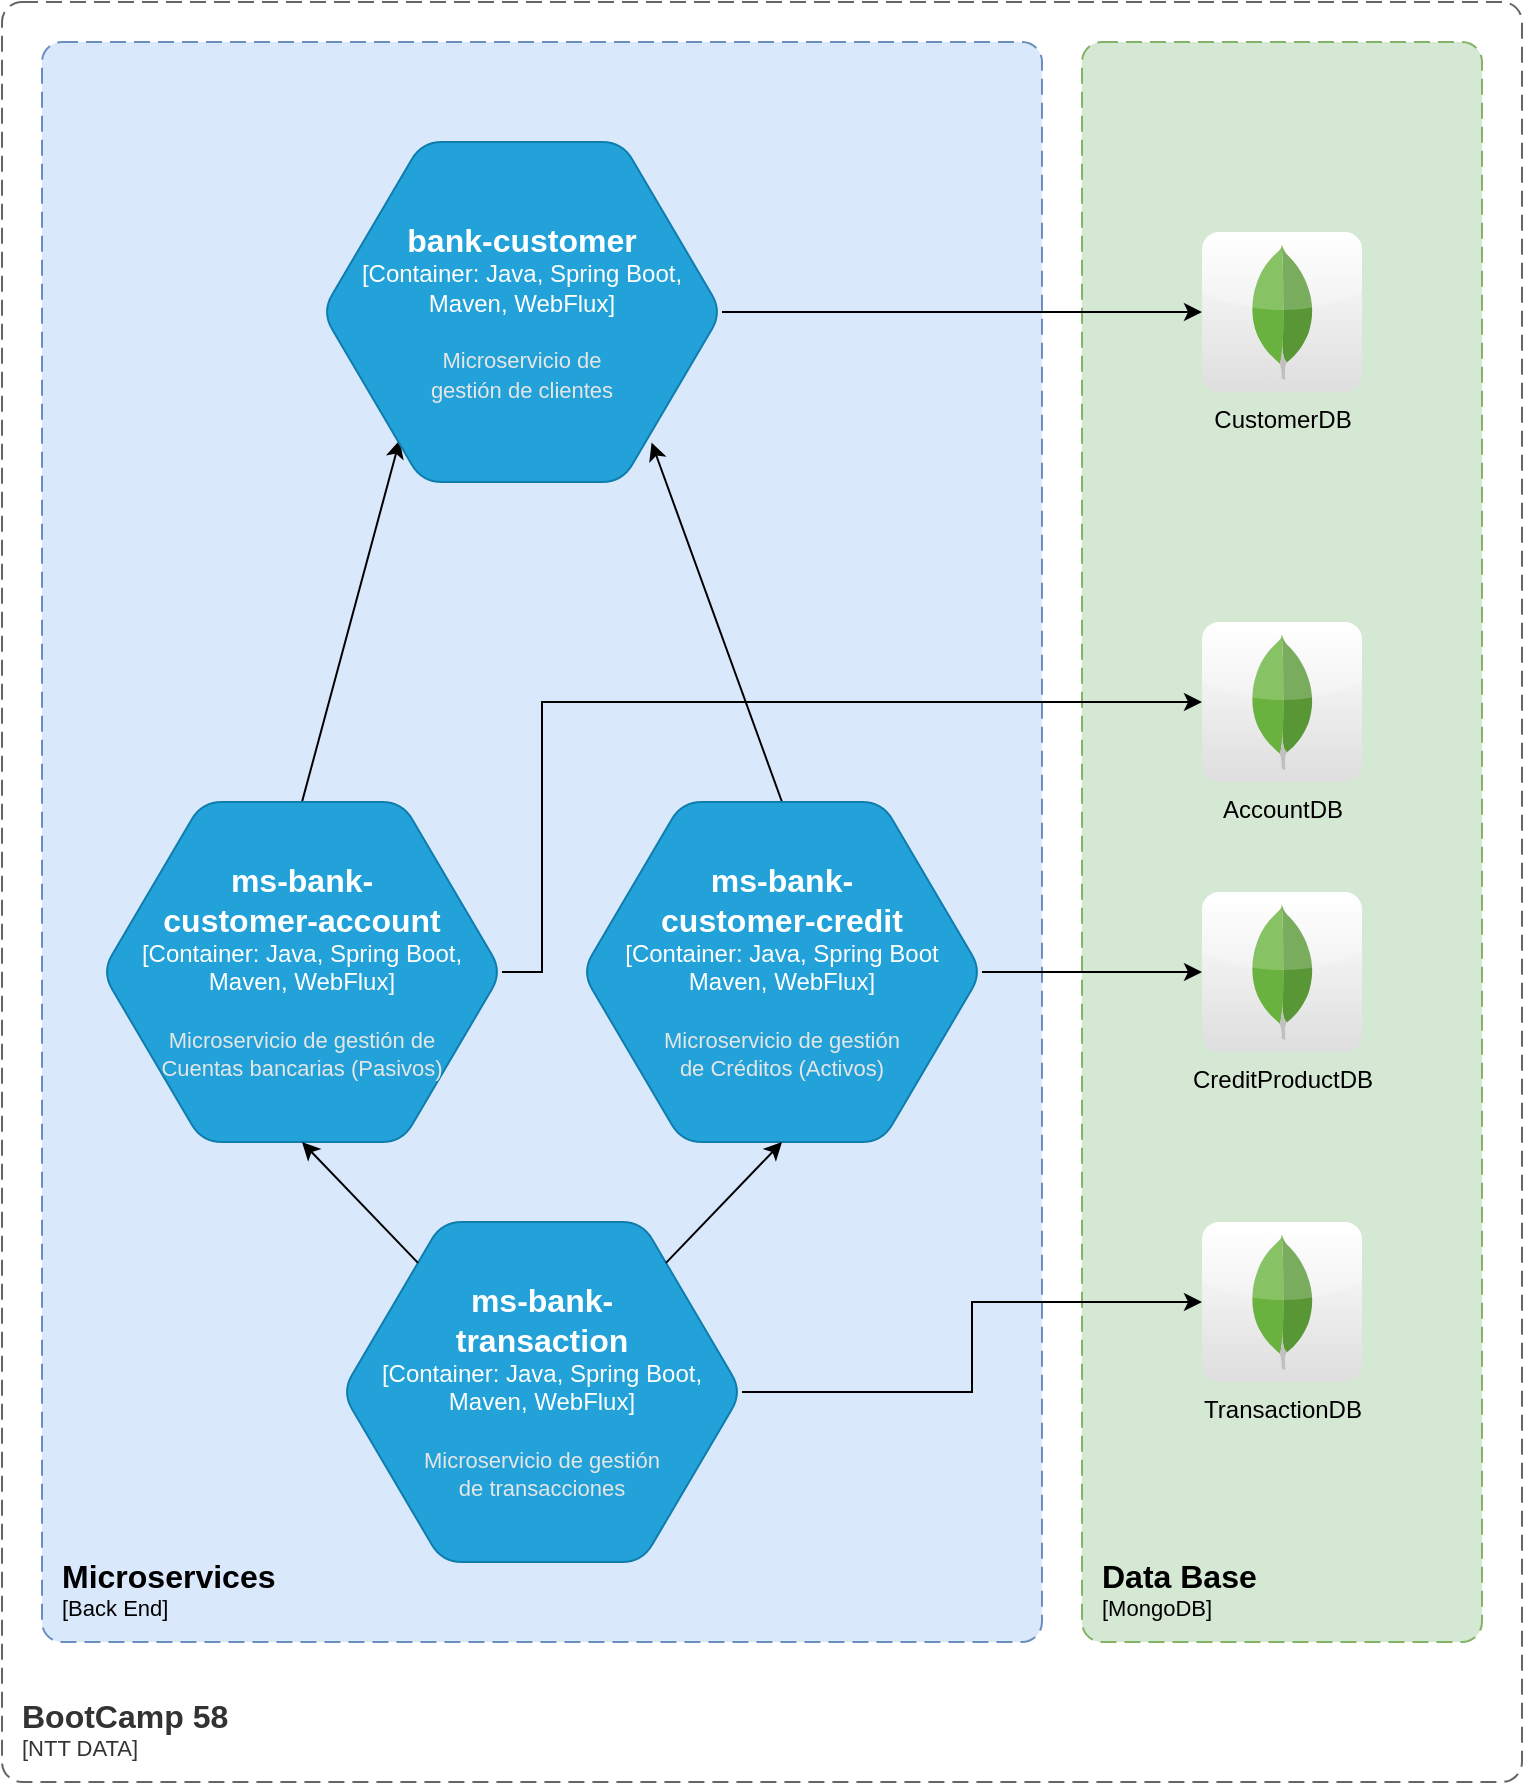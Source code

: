<mxfile version="25.0.3">
  <diagram name="Página-1" id="f47K9OkZjOzmM8VL_JPL">
    <mxGraphModel dx="1434" dy="752" grid="1" gridSize="10" guides="1" tooltips="1" connect="1" arrows="1" fold="1" page="1" pageScale="1" pageWidth="827" pageHeight="1169" math="0" shadow="0">
      <root>
        <mxCell id="0" />
        <mxCell id="1" parent="0" />
        <object placeholders="1" c4Name="Microservices " c4Type="ContainerScopeBoundary" c4Application="Back End" label="&lt;font style=&quot;font-size: 16px&quot;&gt;&lt;b&gt;&lt;div style=&quot;text-align: left&quot;&gt;%c4Name%&lt;/div&gt;&lt;/b&gt;&lt;/font&gt;&lt;div style=&quot;text-align: left&quot;&gt;[%c4Application%]&lt;/div&gt;" id="nO3HiCi1PGXCBBRZYHxR-1">
          <mxCell style="rounded=1;fontSize=11;whiteSpace=wrap;html=1;dashed=1;arcSize=20;fillColor=#dae8fc;strokeColor=#6c8ebf;labelBackgroundColor=none;align=left;verticalAlign=bottom;labelBorderColor=none;spacingTop=0;spacing=10;dashPattern=8 4;metaEdit=1;rotatable=0;perimeter=rectanglePerimeter;noLabel=0;labelPadding=0;allowArrows=0;connectable=0;expand=0;recursiveResize=0;editable=1;pointerEvents=0;absoluteArcSize=1;points=[[0.25,0,0],[0.5,0,0],[0.75,0,0],[1,0.25,0],[1,0.5,0],[1,0.75,0],[0.75,1,0],[0.5,1,0],[0.25,1,0],[0,0.75,0],[0,0.5,0],[0,0.25,0]];" parent="1" vertex="1">
            <mxGeometry x="60" y="130" width="500" height="800" as="geometry" />
          </mxCell>
        </object>
        <mxCell id="nO3HiCi1PGXCBBRZYHxR-17" style="rounded=0;orthogonalLoop=1;jettySize=auto;html=1;entryX=0.824;entryY=0.884;entryDx=0;entryDy=0;entryPerimeter=0;exitX=0.5;exitY=0;exitDx=0;exitDy=0;exitPerimeter=0;" parent="1" source="nO3HiCi1PGXCBBRZYHxR-4" target="nO3HiCi1PGXCBBRZYHxR-2" edge="1">
          <mxGeometry relative="1" as="geometry" />
        </mxCell>
        <object placeholders="1" c4Name="BootCamp 58" c4Type="SystemScopeBoundary" c4Application="NTT DATA" label="&lt;font style=&quot;font-size: 16px&quot;&gt;&lt;b&gt;&lt;div style=&quot;text-align: left&quot;&gt;%c4Name%&lt;/div&gt;&lt;/b&gt;&lt;/font&gt;&lt;div style=&quot;text-align: left&quot;&gt;[%c4Application%]&lt;/div&gt;" id="nO3HiCi1PGXCBBRZYHxR-5">
          <mxCell style="rounded=1;fontSize=11;whiteSpace=wrap;html=1;dashed=1;arcSize=20;fillColor=none;strokeColor=#666666;fontColor=#333333;labelBackgroundColor=none;align=left;verticalAlign=bottom;labelBorderColor=none;spacingTop=0;spacing=10;dashPattern=8 4;metaEdit=1;rotatable=0;perimeter=rectanglePerimeter;noLabel=0;labelPadding=0;allowArrows=0;connectable=0;expand=0;recursiveResize=0;editable=1;pointerEvents=0;absoluteArcSize=1;points=[[0.25,0,0],[0.5,0,0],[0.75,0,0],[1,0.25,0],[1,0.5,0],[1,0.75,0],[0.75,1,0],[0.5,1,0],[0.25,1,0],[0,0.75,0],[0,0.5,0],[0,0.25,0]];" parent="1" vertex="1">
            <mxGeometry x="40" y="110" width="760" height="890" as="geometry" />
          </mxCell>
        </object>
        <object placeholders="1" c4Name="Data Base" c4Type="ContainerScopeBoundary" c4Application="MongoDB" label="&lt;font style=&quot;font-size: 16px&quot;&gt;&lt;b&gt;&lt;div style=&quot;text-align: left&quot;&gt;%c4Name%&lt;/div&gt;&lt;/b&gt;&lt;/font&gt;&lt;div style=&quot;text-align: left&quot;&gt;[%c4Application%]&lt;/div&gt;" id="nO3HiCi1PGXCBBRZYHxR-6">
          <mxCell style="rounded=1;fontSize=11;whiteSpace=wrap;html=1;dashed=1;arcSize=20;fillColor=#d5e8d4;strokeColor=#82b366;labelBackgroundColor=none;align=left;verticalAlign=bottom;labelBorderColor=none;spacingTop=0;spacing=10;dashPattern=8 4;metaEdit=1;rotatable=0;perimeter=rectanglePerimeter;noLabel=0;labelPadding=0;allowArrows=0;connectable=0;expand=0;recursiveResize=0;editable=1;pointerEvents=0;absoluteArcSize=1;points=[[0.25,0,0],[0.5,0,0],[0.75,0,0],[1,0.25,0],[1,0.5,0],[1,0.75,0],[0.75,1,0],[0.5,1,0],[0.25,1,0],[0,0.75,0],[0,0.5,0],[0,0.25,0]];" parent="1" vertex="1">
            <mxGeometry x="580" y="130" width="200" height="800" as="geometry" />
          </mxCell>
        </object>
        <mxCell id="nO3HiCi1PGXCBBRZYHxR-7" value="CustomerDB" style="dashed=0;outlineConnect=0;html=1;align=center;labelPosition=center;verticalLabelPosition=bottom;verticalAlign=top;shape=mxgraph.webicons.mongodb;gradientColor=#DFDEDE;strokeWidth=2;" parent="1" vertex="1">
          <mxGeometry x="640" y="225" width="80" height="80" as="geometry" />
        </mxCell>
        <mxCell id="nO3HiCi1PGXCBBRZYHxR-9" value="AccountDB" style="dashed=0;outlineConnect=0;html=1;align=center;labelPosition=center;verticalLabelPosition=bottom;verticalAlign=top;shape=mxgraph.webicons.mongodb;gradientColor=#DFDEDE" parent="1" vertex="1">
          <mxGeometry x="640" y="420" width="80" height="80" as="geometry" />
        </mxCell>
        <mxCell id="nO3HiCi1PGXCBBRZYHxR-10" value="CreditProductDB" style="dashed=0;outlineConnect=0;html=1;align=center;labelPosition=center;verticalLabelPosition=bottom;verticalAlign=top;shape=mxgraph.webicons.mongodb;gradientColor=#DFDEDE" parent="1" vertex="1">
          <mxGeometry x="640" y="555" width="80" height="80" as="geometry" />
        </mxCell>
        <mxCell id="nO3HiCi1PGXCBBRZYHxR-16" style="rounded=0;orthogonalLoop=1;jettySize=auto;html=1;entryX=0.194;entryY=0.877;entryDx=0;entryDy=0;entryPerimeter=0;exitX=0.5;exitY=0;exitDx=0;exitDy=0;exitPerimeter=0;" parent="1" source="nO3HiCi1PGXCBBRZYHxR-3" target="nO3HiCi1PGXCBBRZYHxR-2" edge="1">
          <mxGeometry relative="1" as="geometry">
            <mxPoint x="90" y="600" as="sourcePoint" />
          </mxGeometry>
        </mxCell>
        <mxCell id="nO3HiCi1PGXCBBRZYHxR-14" style="edgeStyle=orthogonalEdgeStyle;rounded=0;orthogonalLoop=1;jettySize=auto;html=1;exitX=1;exitY=0.5;exitDx=0;exitDy=0;exitPerimeter=0;entryX=0;entryY=0.5;entryDx=0;entryDy=0;entryPerimeter=0;" parent="1" source="nO3HiCi1PGXCBBRZYHxR-3" target="nO3HiCi1PGXCBBRZYHxR-9" edge="1">
          <mxGeometry relative="1" as="geometry">
            <Array as="points">
              <mxPoint x="310" y="595" />
              <mxPoint x="310" y="460" />
            </Array>
          </mxGeometry>
        </mxCell>
        <mxCell id="nO3HiCi1PGXCBBRZYHxR-13" style="edgeStyle=orthogonalEdgeStyle;rounded=0;orthogonalLoop=1;jettySize=auto;html=1;" parent="1" source="nO3HiCi1PGXCBBRZYHxR-2" target="nO3HiCi1PGXCBBRZYHxR-7" edge="1">
          <mxGeometry relative="1" as="geometry" />
        </mxCell>
        <mxCell id="nO3HiCi1PGXCBBRZYHxR-15" style="edgeStyle=orthogonalEdgeStyle;rounded=0;orthogonalLoop=1;jettySize=auto;html=1;exitX=1;exitY=0.5;exitDx=0;exitDy=0;exitPerimeter=0;" parent="1" source="nO3HiCi1PGXCBBRZYHxR-4" target="nO3HiCi1PGXCBBRZYHxR-10" edge="1">
          <mxGeometry relative="1" as="geometry" />
        </mxCell>
        <mxCell id="nO3HiCi1PGXCBBRZYHxR-24" style="edgeStyle=orthogonalEdgeStyle;rounded=0;orthogonalLoop=1;jettySize=auto;html=1;" parent="1" source="nO3HiCi1PGXCBBRZYHxR-19" target="nO3HiCi1PGXCBBRZYHxR-23" edge="1">
          <mxGeometry relative="1" as="geometry" />
        </mxCell>
        <object placeholders="1" c4Name="ms-bank-&#xa;transaction" c4Type="Container" c4Technology="Java, Spring Boot, Maven, WebFlux" c4Description="Microservicio de gestión&#xa;de transacciones" label="&lt;font style=&quot;font-size: 16px&quot;&gt;&lt;b&gt;%c4Name%&lt;/b&gt;&lt;/font&gt;&lt;div&gt;[%c4Type%:&amp;nbsp;%c4Technology%]&lt;/div&gt;&lt;br&gt;&lt;div&gt;&lt;font style=&quot;font-size: 11px&quot;&gt;&lt;font color=&quot;#E6E6E6&quot;&gt;%c4Description%&lt;/font&gt;&lt;/div&gt;" id="nO3HiCi1PGXCBBRZYHxR-19">
          <mxCell style="shape=hexagon;size=50;perimeter=hexagonPerimeter2;whiteSpace=wrap;html=1;fixedSize=1;rounded=1;labelBackgroundColor=none;fillColor=#23A2D9;fontSize=12;fontColor=#ffffff;align=center;strokeColor=#0E7DAD;metaEdit=1;points=[[0.5,0,0],[1,0.25,0],[1,0.5,0],[1,0.75,0],[0.5,1,0],[0,0.75,0],[0,0.5,0],[0,0.25,0]];resizable=0;" parent="1" vertex="1">
            <mxGeometry x="210" y="720" width="200" height="170" as="geometry" />
          </mxCell>
        </object>
        <object placeholders="1" c4Name="ms-bank-&#xa;customer-account" c4Type="Container" c4Technology="Java, Spring Boot,&#xa;Maven, WebFlux" c4Description="Microservicio de gestión de &#xa;Cuentas bancarias (Pasivos)" label="&lt;font style=&quot;font-size: 16px&quot;&gt;&lt;b&gt;%c4Name%&lt;/b&gt;&lt;/font&gt;&lt;div&gt;[%c4Type%:&amp;nbsp;%c4Technology%]&lt;/div&gt;&lt;br&gt;&lt;div&gt;&lt;font style=&quot;font-size: 11px&quot;&gt;&lt;font color=&quot;#E6E6E6&quot;&gt;%c4Description%&lt;/font&gt;&lt;/div&gt;" id="nO3HiCi1PGXCBBRZYHxR-3">
          <mxCell style="shape=hexagon;size=50;perimeter=hexagonPerimeter2;whiteSpace=wrap;html=1;fixedSize=1;rounded=1;labelBackgroundColor=none;fillColor=#23A2D9;fontSize=12;fontColor=#ffffff;align=center;strokeColor=#0E7DAD;metaEdit=1;points=[[0.5,0,0],[1,0.25,0],[1,0.5,0],[1,0.75,0],[0.5,1,0],[0,0.75,0],[0,0.5,0],[0,0.25,0]];resizable=0;" parent="1" vertex="1">
            <mxGeometry x="90" y="510" width="200" height="170" as="geometry" />
          </mxCell>
        </object>
        <object placeholders="1" c4Name="ms-bank-&#xa;customer-credit" c4Type="Container" c4Technology="Java, Spring Boot&#xa;Maven, WebFlux" c4Description="Microservicio de gestión &#xa;de Créditos (Activos)" label="&lt;font style=&quot;font-size: 16px&quot;&gt;&lt;b&gt;%c4Name%&lt;/b&gt;&lt;/font&gt;&lt;div&gt;[%c4Type%:&amp;nbsp;%c4Technology%]&lt;/div&gt;&lt;br&gt;&lt;div&gt;&lt;font style=&quot;font-size: 11px&quot;&gt;&lt;font color=&quot;#E6E6E6&quot;&gt;%c4Description%&lt;/font&gt;&lt;/div&gt;" id="nO3HiCi1PGXCBBRZYHxR-4">
          <mxCell style="shape=hexagon;size=50;perimeter=hexagonPerimeter2;whiteSpace=wrap;html=1;fixedSize=1;rounded=1;labelBackgroundColor=none;fillColor=#23A2D9;fontSize=12;fontColor=#ffffff;align=center;strokeColor=#0E7DAD;metaEdit=1;points=[[0.5,0,0],[1,0.25,0],[1,0.5,0],[1,0.75,0],[0.5,1,0],[0,0.75,0],[0,0.5,0],[0,0.25,0]];resizable=0;" parent="1" vertex="1">
            <mxGeometry x="330" y="510" width="200" height="170" as="geometry" />
          </mxCell>
        </object>
        <object placeholders="1" c4Name="bank-customer" c4Type="Container" c4Technology="Java, Spring Boot, &#xa;Maven, WebFlux" c4Description="Microservicio de &#xa;gestión de clientes" label="&lt;font style=&quot;font-size: 16px&quot;&gt;&lt;b&gt;%c4Name%&lt;/b&gt;&lt;/font&gt;&lt;div&gt;[%c4Type%:&amp;nbsp;%c4Technology%]&lt;/div&gt;&lt;br&gt;&lt;div&gt;&lt;font style=&quot;font-size: 11px&quot;&gt;&lt;font color=&quot;#E6E6E6&quot;&gt;%c4Description%&lt;/font&gt;&lt;/div&gt;" id="nO3HiCi1PGXCBBRZYHxR-2">
          <mxCell style="shape=hexagon;size=50;perimeter=hexagonPerimeter2;whiteSpace=wrap;html=1;fixedSize=1;rounded=1;labelBackgroundColor=none;fillColor=#23A2D9;fontSize=12;fontColor=#ffffff;align=center;strokeColor=#0E7DAD;metaEdit=1;points=[[0.5,0,0],[1,0.25,0],[1,0.5,0],[1,0.75,0],[0.5,1,0],[0,0.75,0],[0,0.5,0],[0,0.25,0]];resizable=0;" parent="1" vertex="1">
            <mxGeometry x="200" y="180" width="200" height="170" as="geometry" />
          </mxCell>
        </object>
        <mxCell id="nO3HiCi1PGXCBBRZYHxR-20" style="rounded=0;orthogonalLoop=1;jettySize=auto;html=1;entryX=0.5;entryY=1;entryDx=0;entryDy=0;entryPerimeter=0;" parent="1" source="nO3HiCi1PGXCBBRZYHxR-19" target="nO3HiCi1PGXCBBRZYHxR-3" edge="1">
          <mxGeometry relative="1" as="geometry" />
        </mxCell>
        <mxCell id="nO3HiCi1PGXCBBRZYHxR-21" style="rounded=0;orthogonalLoop=1;jettySize=auto;html=1;entryX=0.5;entryY=1;entryDx=0;entryDy=0;entryPerimeter=0;" parent="1" source="nO3HiCi1PGXCBBRZYHxR-19" target="nO3HiCi1PGXCBBRZYHxR-4" edge="1">
          <mxGeometry relative="1" as="geometry" />
        </mxCell>
        <mxCell id="nO3HiCi1PGXCBBRZYHxR-23" value="TransactionDB" style="dashed=0;outlineConnect=0;html=1;align=center;labelPosition=center;verticalLabelPosition=bottom;verticalAlign=top;shape=mxgraph.webicons.mongodb;gradientColor=#DFDEDE" parent="1" vertex="1">
          <mxGeometry x="640" y="720" width="80" height="80" as="geometry" />
        </mxCell>
      </root>
    </mxGraphModel>
  </diagram>
</mxfile>
